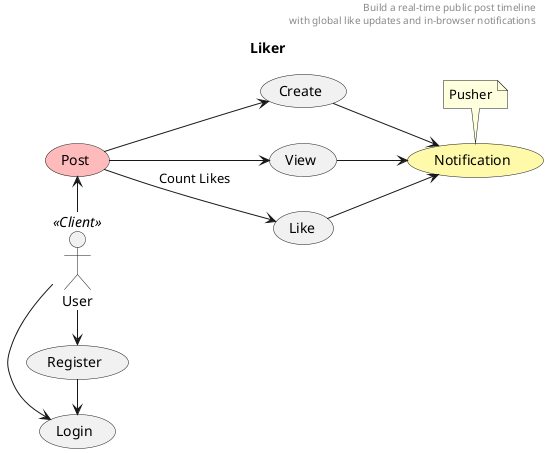 @startuml
title Liker
header Build a real-time public post timeline\n with global like updates and in-browser notifications
left to right direction

User << Client >>
usecase Post #FFBBBB
usecase Notification #FFFAAA

User->(Register)
User->(Login)
(Register)->(Login)

User-left->(Post)
Post-->(Create)
Post-->(View)
Post-->(Like) : Count Likes
(Create)-->Notification
(View)-->Notification
(Like)-->Notification

note top of Notification
  Pusher
end note

@enduml